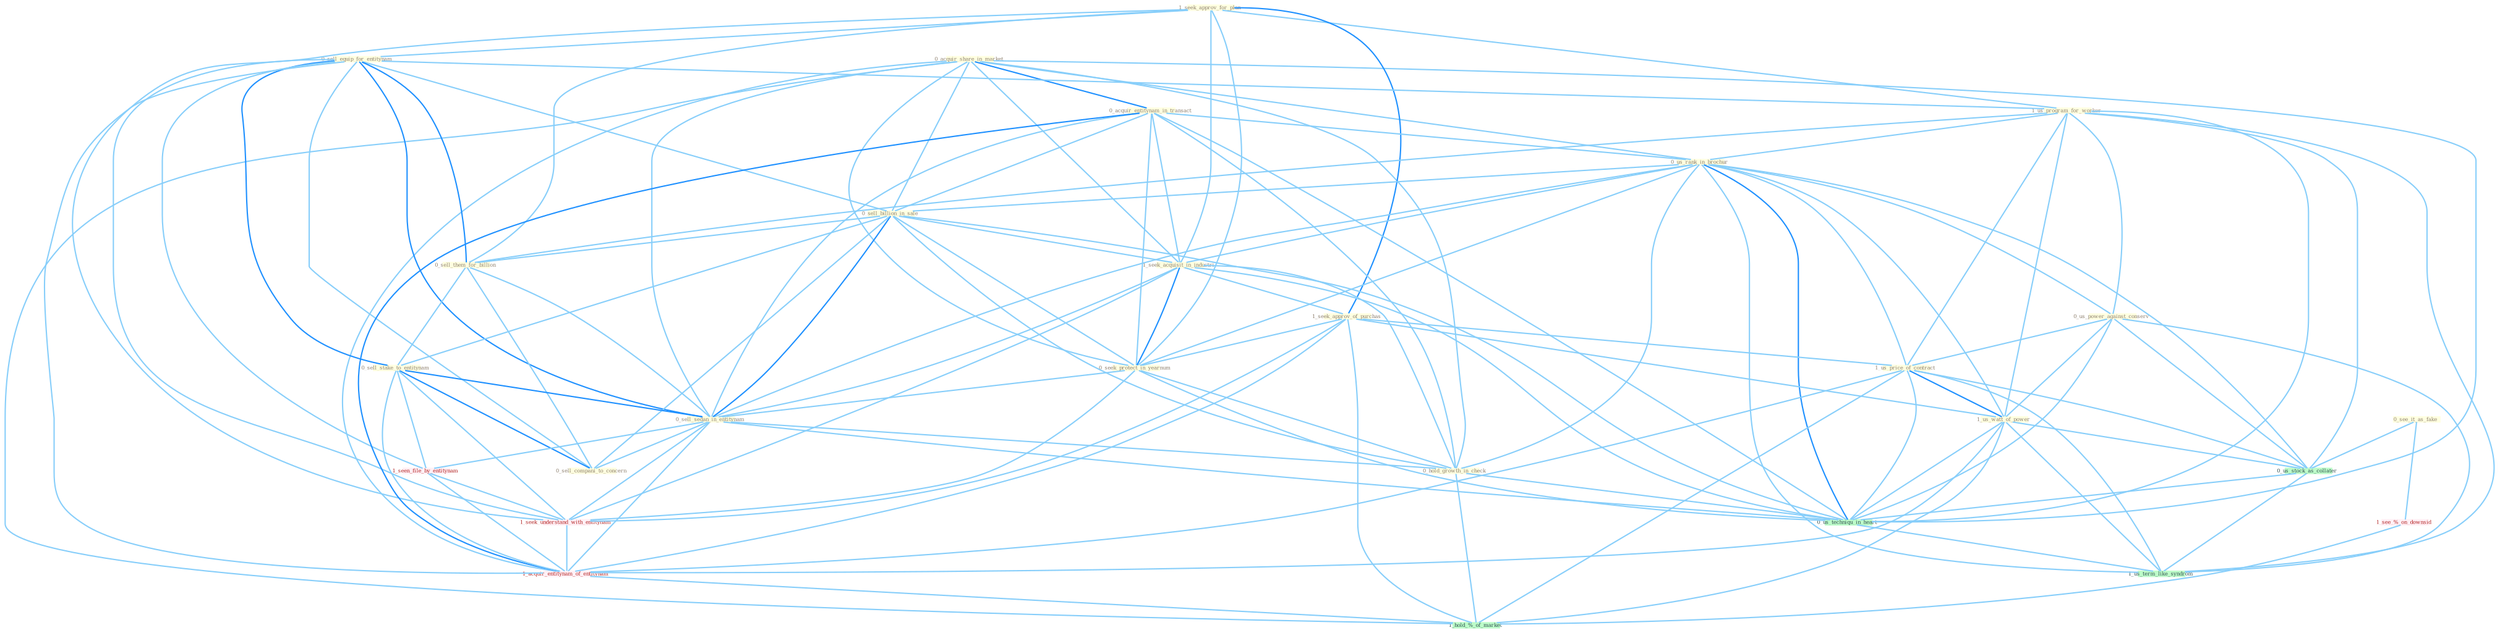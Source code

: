 Graph G{ 
    node
    [shape=polygon,style=filled,width=.5,height=.06,color="#BDFCC9",fixedsize=true,fontsize=4,
    fontcolor="#2f4f4f"];
    {node
    [color="#ffffe0", fontcolor="#8b7d6b"] "0_acquir_share_in_market " "1_seek_approv_for_plan " "0_sell_equip_for_entitynam " "1_us_program_for_worker " "0_see_it_as_fake " "0_acquir_entitynam_in_transact " "0_us_rank_in_brochur " "0_sell_billion_in_sale " "1_seek_acquisit_in_industri " "0_us_power_against_conserv " "1_seek_approv_of_purchas " "0_sell_them_for_billion " "0_sell_stake_to_entitynam " "1_us_price_of_contract " "0_seek_protect_in_yearnum " "0_sell_sedan_in_entitynam " "0_hold_growth_in_check " "1_us_watt_of_power " "0_sell_compani_to_concern "}
{node [color="#fff0f5", fontcolor="#b22222"] "1_seen_file_by_entitynam " "1_seek_understand_with_entitynam " "1_acquir_entitynam_of_entitynam " "1_see_%_on_downsid "}
edge [color="#B0E2FF"];

	"0_acquir_share_in_market " -- "0_acquir_entitynam_in_transact " [w="2", color="#1e90ff" , len=0.8];
	"0_acquir_share_in_market " -- "0_us_rank_in_brochur " [w="1", color="#87cefa" ];
	"0_acquir_share_in_market " -- "0_sell_billion_in_sale " [w="1", color="#87cefa" ];
	"0_acquir_share_in_market " -- "1_seek_acquisit_in_industri " [w="1", color="#87cefa" ];
	"0_acquir_share_in_market " -- "0_seek_protect_in_yearnum " [w="1", color="#87cefa" ];
	"0_acquir_share_in_market " -- "0_sell_sedan_in_entitynam " [w="1", color="#87cefa" ];
	"0_acquir_share_in_market " -- "0_hold_growth_in_check " [w="1", color="#87cefa" ];
	"0_acquir_share_in_market " -- "1_acquir_entitynam_of_entitynam " [w="1", color="#87cefa" ];
	"0_acquir_share_in_market " -- "0_us_techniqu_in_heart " [w="1", color="#87cefa" ];
	"0_acquir_share_in_market " -- "1_hold_%_of_market " [w="1", color="#87cefa" ];
	"1_seek_approv_for_plan " -- "0_sell_equip_for_entitynam " [w="1", color="#87cefa" ];
	"1_seek_approv_for_plan " -- "1_us_program_for_worker " [w="1", color="#87cefa" ];
	"1_seek_approv_for_plan " -- "1_seek_acquisit_in_industri " [w="1", color="#87cefa" ];
	"1_seek_approv_for_plan " -- "1_seek_approv_of_purchas " [w="2", color="#1e90ff" , len=0.8];
	"1_seek_approv_for_plan " -- "0_sell_them_for_billion " [w="1", color="#87cefa" ];
	"1_seek_approv_for_plan " -- "0_seek_protect_in_yearnum " [w="1", color="#87cefa" ];
	"1_seek_approv_for_plan " -- "1_seek_understand_with_entitynam " [w="1", color="#87cefa" ];
	"0_sell_equip_for_entitynam " -- "1_us_program_for_worker " [w="1", color="#87cefa" ];
	"0_sell_equip_for_entitynam " -- "0_sell_billion_in_sale " [w="1", color="#87cefa" ];
	"0_sell_equip_for_entitynam " -- "0_sell_them_for_billion " [w="2", color="#1e90ff" , len=0.8];
	"0_sell_equip_for_entitynam " -- "0_sell_stake_to_entitynam " [w="2", color="#1e90ff" , len=0.8];
	"0_sell_equip_for_entitynam " -- "0_sell_sedan_in_entitynam " [w="2", color="#1e90ff" , len=0.8];
	"0_sell_equip_for_entitynam " -- "0_sell_compani_to_concern " [w="1", color="#87cefa" ];
	"0_sell_equip_for_entitynam " -- "1_seen_file_by_entitynam " [w="1", color="#87cefa" ];
	"0_sell_equip_for_entitynam " -- "1_seek_understand_with_entitynam " [w="1", color="#87cefa" ];
	"0_sell_equip_for_entitynam " -- "1_acquir_entitynam_of_entitynam " [w="1", color="#87cefa" ];
	"1_us_program_for_worker " -- "0_us_rank_in_brochur " [w="1", color="#87cefa" ];
	"1_us_program_for_worker " -- "0_us_power_against_conserv " [w="1", color="#87cefa" ];
	"1_us_program_for_worker " -- "0_sell_them_for_billion " [w="1", color="#87cefa" ];
	"1_us_program_for_worker " -- "1_us_price_of_contract " [w="1", color="#87cefa" ];
	"1_us_program_for_worker " -- "1_us_watt_of_power " [w="1", color="#87cefa" ];
	"1_us_program_for_worker " -- "0_us_stock_as_collater " [w="1", color="#87cefa" ];
	"1_us_program_for_worker " -- "0_us_techniqu_in_heart " [w="1", color="#87cefa" ];
	"1_us_program_for_worker " -- "1_us_term_like_syndrom " [w="1", color="#87cefa" ];
	"0_see_it_as_fake " -- "0_us_stock_as_collater " [w="1", color="#87cefa" ];
	"0_see_it_as_fake " -- "1_see_%_on_downsid " [w="1", color="#87cefa" ];
	"0_acquir_entitynam_in_transact " -- "0_us_rank_in_brochur " [w="1", color="#87cefa" ];
	"0_acquir_entitynam_in_transact " -- "0_sell_billion_in_sale " [w="1", color="#87cefa" ];
	"0_acquir_entitynam_in_transact " -- "1_seek_acquisit_in_industri " [w="1", color="#87cefa" ];
	"0_acquir_entitynam_in_transact " -- "0_seek_protect_in_yearnum " [w="1", color="#87cefa" ];
	"0_acquir_entitynam_in_transact " -- "0_sell_sedan_in_entitynam " [w="1", color="#87cefa" ];
	"0_acquir_entitynam_in_transact " -- "0_hold_growth_in_check " [w="1", color="#87cefa" ];
	"0_acquir_entitynam_in_transact " -- "1_acquir_entitynam_of_entitynam " [w="2", color="#1e90ff" , len=0.8];
	"0_acquir_entitynam_in_transact " -- "0_us_techniqu_in_heart " [w="1", color="#87cefa" ];
	"0_us_rank_in_brochur " -- "0_sell_billion_in_sale " [w="1", color="#87cefa" ];
	"0_us_rank_in_brochur " -- "1_seek_acquisit_in_industri " [w="1", color="#87cefa" ];
	"0_us_rank_in_brochur " -- "0_us_power_against_conserv " [w="1", color="#87cefa" ];
	"0_us_rank_in_brochur " -- "1_us_price_of_contract " [w="1", color="#87cefa" ];
	"0_us_rank_in_brochur " -- "0_seek_protect_in_yearnum " [w="1", color="#87cefa" ];
	"0_us_rank_in_brochur " -- "0_sell_sedan_in_entitynam " [w="1", color="#87cefa" ];
	"0_us_rank_in_brochur " -- "0_hold_growth_in_check " [w="1", color="#87cefa" ];
	"0_us_rank_in_brochur " -- "1_us_watt_of_power " [w="1", color="#87cefa" ];
	"0_us_rank_in_brochur " -- "0_us_stock_as_collater " [w="1", color="#87cefa" ];
	"0_us_rank_in_brochur " -- "0_us_techniqu_in_heart " [w="2", color="#1e90ff" , len=0.8];
	"0_us_rank_in_brochur " -- "1_us_term_like_syndrom " [w="1", color="#87cefa" ];
	"0_sell_billion_in_sale " -- "1_seek_acquisit_in_industri " [w="1", color="#87cefa" ];
	"0_sell_billion_in_sale " -- "0_sell_them_for_billion " [w="1", color="#87cefa" ];
	"0_sell_billion_in_sale " -- "0_sell_stake_to_entitynam " [w="1", color="#87cefa" ];
	"0_sell_billion_in_sale " -- "0_seek_protect_in_yearnum " [w="1", color="#87cefa" ];
	"0_sell_billion_in_sale " -- "0_sell_sedan_in_entitynam " [w="2", color="#1e90ff" , len=0.8];
	"0_sell_billion_in_sale " -- "0_hold_growth_in_check " [w="1", color="#87cefa" ];
	"0_sell_billion_in_sale " -- "0_sell_compani_to_concern " [w="1", color="#87cefa" ];
	"0_sell_billion_in_sale " -- "0_us_techniqu_in_heart " [w="1", color="#87cefa" ];
	"1_seek_acquisit_in_industri " -- "1_seek_approv_of_purchas " [w="1", color="#87cefa" ];
	"1_seek_acquisit_in_industri " -- "0_seek_protect_in_yearnum " [w="2", color="#1e90ff" , len=0.8];
	"1_seek_acquisit_in_industri " -- "0_sell_sedan_in_entitynam " [w="1", color="#87cefa" ];
	"1_seek_acquisit_in_industri " -- "0_hold_growth_in_check " [w="1", color="#87cefa" ];
	"1_seek_acquisit_in_industri " -- "1_seek_understand_with_entitynam " [w="1", color="#87cefa" ];
	"1_seek_acquisit_in_industri " -- "0_us_techniqu_in_heart " [w="1", color="#87cefa" ];
	"0_us_power_against_conserv " -- "1_us_price_of_contract " [w="1", color="#87cefa" ];
	"0_us_power_against_conserv " -- "1_us_watt_of_power " [w="1", color="#87cefa" ];
	"0_us_power_against_conserv " -- "0_us_stock_as_collater " [w="1", color="#87cefa" ];
	"0_us_power_against_conserv " -- "0_us_techniqu_in_heart " [w="1", color="#87cefa" ];
	"0_us_power_against_conserv " -- "1_us_term_like_syndrom " [w="1", color="#87cefa" ];
	"1_seek_approv_of_purchas " -- "1_us_price_of_contract " [w="1", color="#87cefa" ];
	"1_seek_approv_of_purchas " -- "0_seek_protect_in_yearnum " [w="1", color="#87cefa" ];
	"1_seek_approv_of_purchas " -- "1_us_watt_of_power " [w="1", color="#87cefa" ];
	"1_seek_approv_of_purchas " -- "1_seek_understand_with_entitynam " [w="1", color="#87cefa" ];
	"1_seek_approv_of_purchas " -- "1_acquir_entitynam_of_entitynam " [w="1", color="#87cefa" ];
	"1_seek_approv_of_purchas " -- "1_hold_%_of_market " [w="1", color="#87cefa" ];
	"0_sell_them_for_billion " -- "0_sell_stake_to_entitynam " [w="1", color="#87cefa" ];
	"0_sell_them_for_billion " -- "0_sell_sedan_in_entitynam " [w="1", color="#87cefa" ];
	"0_sell_them_for_billion " -- "0_sell_compani_to_concern " [w="1", color="#87cefa" ];
	"0_sell_stake_to_entitynam " -- "0_sell_sedan_in_entitynam " [w="2", color="#1e90ff" , len=0.8];
	"0_sell_stake_to_entitynam " -- "0_sell_compani_to_concern " [w="2", color="#1e90ff" , len=0.8];
	"0_sell_stake_to_entitynam " -- "1_seen_file_by_entitynam " [w="1", color="#87cefa" ];
	"0_sell_stake_to_entitynam " -- "1_seek_understand_with_entitynam " [w="1", color="#87cefa" ];
	"0_sell_stake_to_entitynam " -- "1_acquir_entitynam_of_entitynam " [w="1", color="#87cefa" ];
	"1_us_price_of_contract " -- "1_us_watt_of_power " [w="2", color="#1e90ff" , len=0.8];
	"1_us_price_of_contract " -- "0_us_stock_as_collater " [w="1", color="#87cefa" ];
	"1_us_price_of_contract " -- "1_acquir_entitynam_of_entitynam " [w="1", color="#87cefa" ];
	"1_us_price_of_contract " -- "0_us_techniqu_in_heart " [w="1", color="#87cefa" ];
	"1_us_price_of_contract " -- "1_us_term_like_syndrom " [w="1", color="#87cefa" ];
	"1_us_price_of_contract " -- "1_hold_%_of_market " [w="1", color="#87cefa" ];
	"0_seek_protect_in_yearnum " -- "0_sell_sedan_in_entitynam " [w="1", color="#87cefa" ];
	"0_seek_protect_in_yearnum " -- "0_hold_growth_in_check " [w="1", color="#87cefa" ];
	"0_seek_protect_in_yearnum " -- "1_seek_understand_with_entitynam " [w="1", color="#87cefa" ];
	"0_seek_protect_in_yearnum " -- "0_us_techniqu_in_heart " [w="1", color="#87cefa" ];
	"0_sell_sedan_in_entitynam " -- "0_hold_growth_in_check " [w="1", color="#87cefa" ];
	"0_sell_sedan_in_entitynam " -- "0_sell_compani_to_concern " [w="1", color="#87cefa" ];
	"0_sell_sedan_in_entitynam " -- "1_seen_file_by_entitynam " [w="1", color="#87cefa" ];
	"0_sell_sedan_in_entitynam " -- "1_seek_understand_with_entitynam " [w="1", color="#87cefa" ];
	"0_sell_sedan_in_entitynam " -- "1_acquir_entitynam_of_entitynam " [w="1", color="#87cefa" ];
	"0_sell_sedan_in_entitynam " -- "0_us_techniqu_in_heart " [w="1", color="#87cefa" ];
	"0_hold_growth_in_check " -- "0_us_techniqu_in_heart " [w="1", color="#87cefa" ];
	"0_hold_growth_in_check " -- "1_hold_%_of_market " [w="1", color="#87cefa" ];
	"1_us_watt_of_power " -- "0_us_stock_as_collater " [w="1", color="#87cefa" ];
	"1_us_watt_of_power " -- "1_acquir_entitynam_of_entitynam " [w="1", color="#87cefa" ];
	"1_us_watt_of_power " -- "0_us_techniqu_in_heart " [w="1", color="#87cefa" ];
	"1_us_watt_of_power " -- "1_us_term_like_syndrom " [w="1", color="#87cefa" ];
	"1_us_watt_of_power " -- "1_hold_%_of_market " [w="1", color="#87cefa" ];
	"1_seen_file_by_entitynam " -- "1_seek_understand_with_entitynam " [w="1", color="#87cefa" ];
	"1_seen_file_by_entitynam " -- "1_acquir_entitynam_of_entitynam " [w="1", color="#87cefa" ];
	"0_us_stock_as_collater " -- "0_us_techniqu_in_heart " [w="1", color="#87cefa" ];
	"0_us_stock_as_collater " -- "1_us_term_like_syndrom " [w="1", color="#87cefa" ];
	"1_seek_understand_with_entitynam " -- "1_acquir_entitynam_of_entitynam " [w="1", color="#87cefa" ];
	"1_acquir_entitynam_of_entitynam " -- "1_hold_%_of_market " [w="1", color="#87cefa" ];
	"0_us_techniqu_in_heart " -- "1_us_term_like_syndrom " [w="1", color="#87cefa" ];
	"1_see_%_on_downsid " -- "1_hold_%_of_market " [w="1", color="#87cefa" ];
}